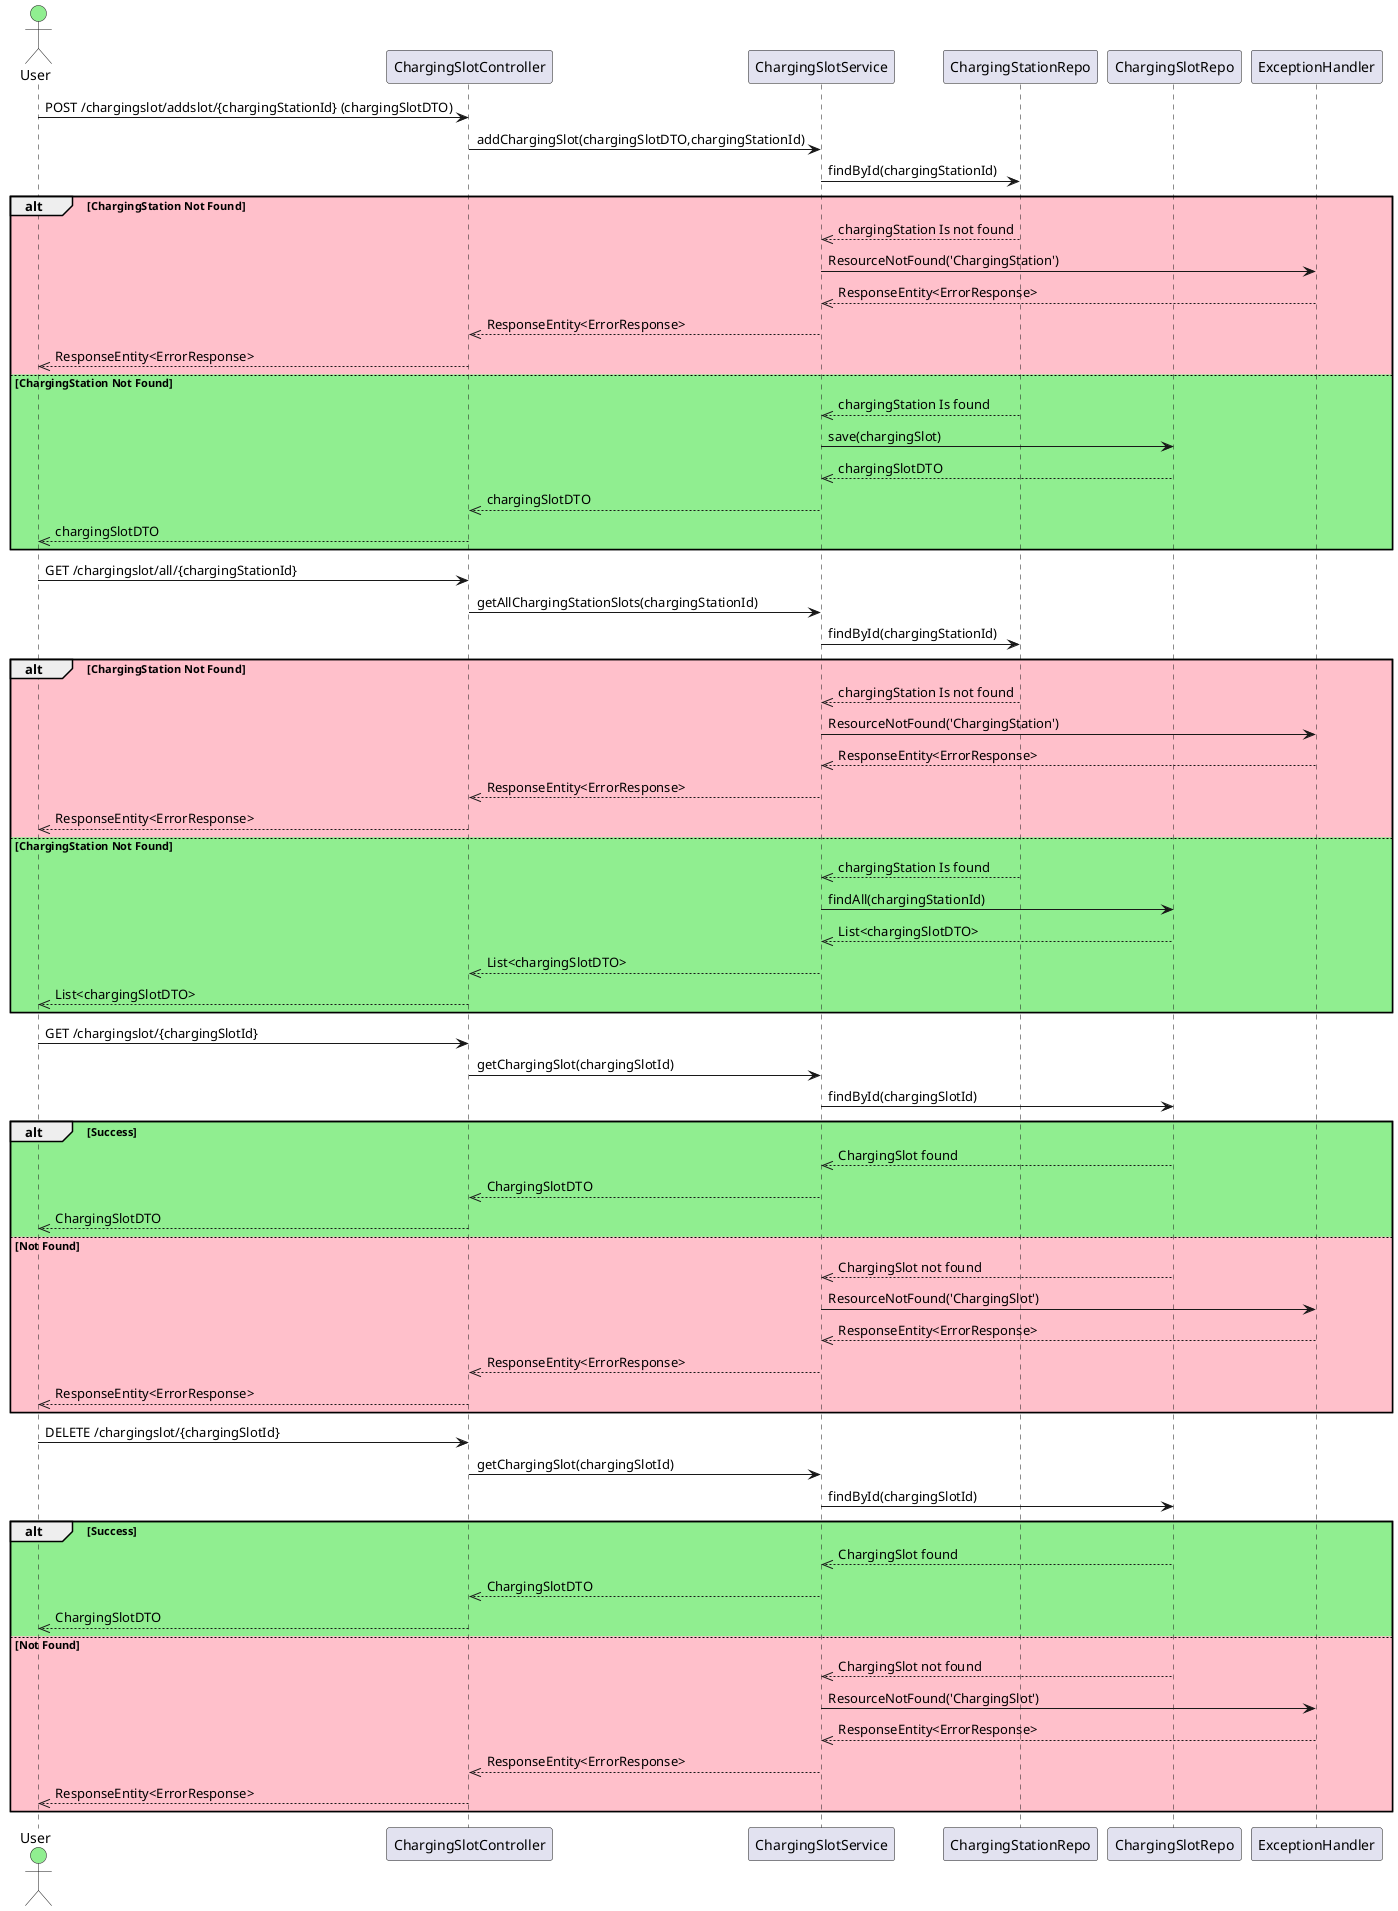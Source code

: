 @startuml chargingSlot
actor User #lightgreen

participant "ChargingSlotController" as ChargingSlotController
participant "ChargingSlotService" as ChargingSlotService
participant "ChargingStationRepo" as ChargingStationRepo
participant "ChargingSlotRepo" as ChargingSlotRepo
participant "ExceptionHandler" as ExceptionHandler

User -> ChargingSlotController: POST /chargingslot/addslot/{chargingStationId} (chargingSlotDTO)
ChargingSlotController -> ChargingSlotService: addChargingSlot(chargingSlotDTO,chargingStationId)
ChargingSlotService -> ChargingStationRepo:findById(chargingStationId)
alt #pink ChargingStation Not Found
    ChargingStationRepo-->> ChargingSlotService: chargingStation Is not found
    ChargingSlotService -> ExceptionHandler: ResourceNotFound('ChargingStation')
    ExceptionHandler -->> ChargingSlotService: ResponseEntity<ErrorResponse>
    ChargingSlotService -->> ChargingSlotController: ResponseEntity<ErrorResponse> 
    ChargingSlotController -->> User: ResponseEntity<ErrorResponse> 
else #lightgreen ChargingStation Not Found
    ChargingStationRepo-->> ChargingSlotService: chargingStation Is found
    ChargingSlotService -> ChargingSlotRepo: save(chargingSlot)
    ChargingSlotRepo-->> ChargingSlotService: chargingSlotDTO
    ChargingSlotService-->> ChargingSlotController: chargingSlotDTO
    ChargingSlotController -->> User : chargingSlotDTO
end

User -> ChargingSlotController: GET /chargingslot/all/{chargingStationId}
ChargingSlotController -> ChargingSlotService: getAllChargingStationSlots(chargingStationId)
ChargingSlotService -> ChargingStationRepo:findById(chargingStationId)
alt #pink ChargingStation Not Found
    ChargingStationRepo-->> ChargingSlotService: chargingStation Is not found
    ChargingSlotService -> ExceptionHandler: ResourceNotFound('ChargingStation')
    ExceptionHandler -->> ChargingSlotService: ResponseEntity<ErrorResponse>
    ChargingSlotService -->> ChargingSlotController: ResponseEntity<ErrorResponse> 
    ChargingSlotController -->> User: ResponseEntity<ErrorResponse> 
else #lightgreen ChargingStation Not Found
    ChargingStationRepo-->> ChargingSlotService: chargingStation Is found
    ChargingSlotService -> ChargingSlotRepo: findAll(chargingStationId)
    ChargingSlotRepo-->> ChargingSlotService: List<chargingSlotDTO>
    ChargingSlotService-->> ChargingSlotController: List<chargingSlotDTO>
    ChargingSlotController -->> User : List<chargingSlotDTO>
end

User -> ChargingSlotController: GET /chargingslot/{chargingSlotId}
ChargingSlotController -> ChargingSlotService: getChargingSlot(chargingSlotId)
ChargingSlotService -> ChargingSlotRepo: findById(chargingSlotId)
alt #lightgreen Success
    ChargingSlotRepo -->> ChargingSlotService: ChargingSlot found
    ChargingSlotService -->> ChargingSlotController: ChargingSlotDTO
    ChargingSlotController -->> User: ChargingSlotDTO
else #pink Not Found
    ChargingSlotRepo -->> ChargingSlotService: ChargingSlot not found
    ChargingSlotService -> ExceptionHandler: ResourceNotFound('ChargingSlot')
    ExceptionHandler -->> ChargingSlotService: ResponseEntity<ErrorResponse>
    ChargingSlotService -->> ChargingSlotController: ResponseEntity<ErrorResponse> 
    ChargingSlotController -->> User: ResponseEntity<ErrorResponse> 
end

User -> ChargingSlotController: DELETE /chargingslot/{chargingSlotId}
ChargingSlotController -> ChargingSlotService: getChargingSlot(chargingSlotId)
ChargingSlotService -> ChargingSlotRepo: findById(chargingSlotId)
alt #lightgreen Success
    ChargingSlotRepo -->> ChargingSlotService: ChargingSlot found
    ChargingSlotService -->> ChargingSlotController: ChargingSlotDTO
    ChargingSlotController -->> User: ChargingSlotDTO
else #pink Not Found
    ChargingSlotRepo -->> ChargingSlotService: ChargingSlot not found
    ChargingSlotService -> ExceptionHandler: ResourceNotFound('ChargingSlot')
    ExceptionHandler -->> ChargingSlotService: ResponseEntity<ErrorResponse>
    ChargingSlotService -->> ChargingSlotController: ResponseEntity<ErrorResponse> 
    ChargingSlotController -->> User: ResponseEntity<ErrorResponse> 
end
@enduml